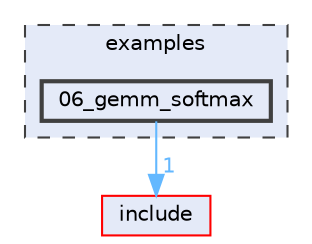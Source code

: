 digraph "examples/06_gemm_softmax"
{
 // LATEX_PDF_SIZE
  bgcolor="transparent";
  edge [fontname=Helvetica,fontsize=10,labelfontname=Helvetica,labelfontsize=10];
  node [fontname=Helvetica,fontsize=10,shape=box,height=0.2,width=0.4];
  compound=true
  subgraph clusterdir_d28a4824dc47e487b107a5db32ef43c4 {
    graph [ bgcolor="#e4eaf8", pencolor="grey25", label="examples", fontname=Helvetica,fontsize=10 style="filled,dashed", URL="dir_d28a4824dc47e487b107a5db32ef43c4.html",tooltip=""]
  dir_6565d184a52040e51816e30c0cce563f [label="06_gemm_softmax", fillcolor="#e4eaf8", color="grey25", style="filled,bold", URL="dir_6565d184a52040e51816e30c0cce563f.html",tooltip=""];
  }
  dir_d44c64559bbebec7f509842c48db8b23 [label="include", fillcolor="#e4eaf8", color="red", style="filled", URL="dir_d44c64559bbebec7f509842c48db8b23.html",tooltip=""];
  dir_6565d184a52040e51816e30c0cce563f->dir_d44c64559bbebec7f509842c48db8b23 [headlabel="1", labeldistance=1.5 headhref="dir_000005_000033.html" color="steelblue1" fontcolor="steelblue1"];
}
